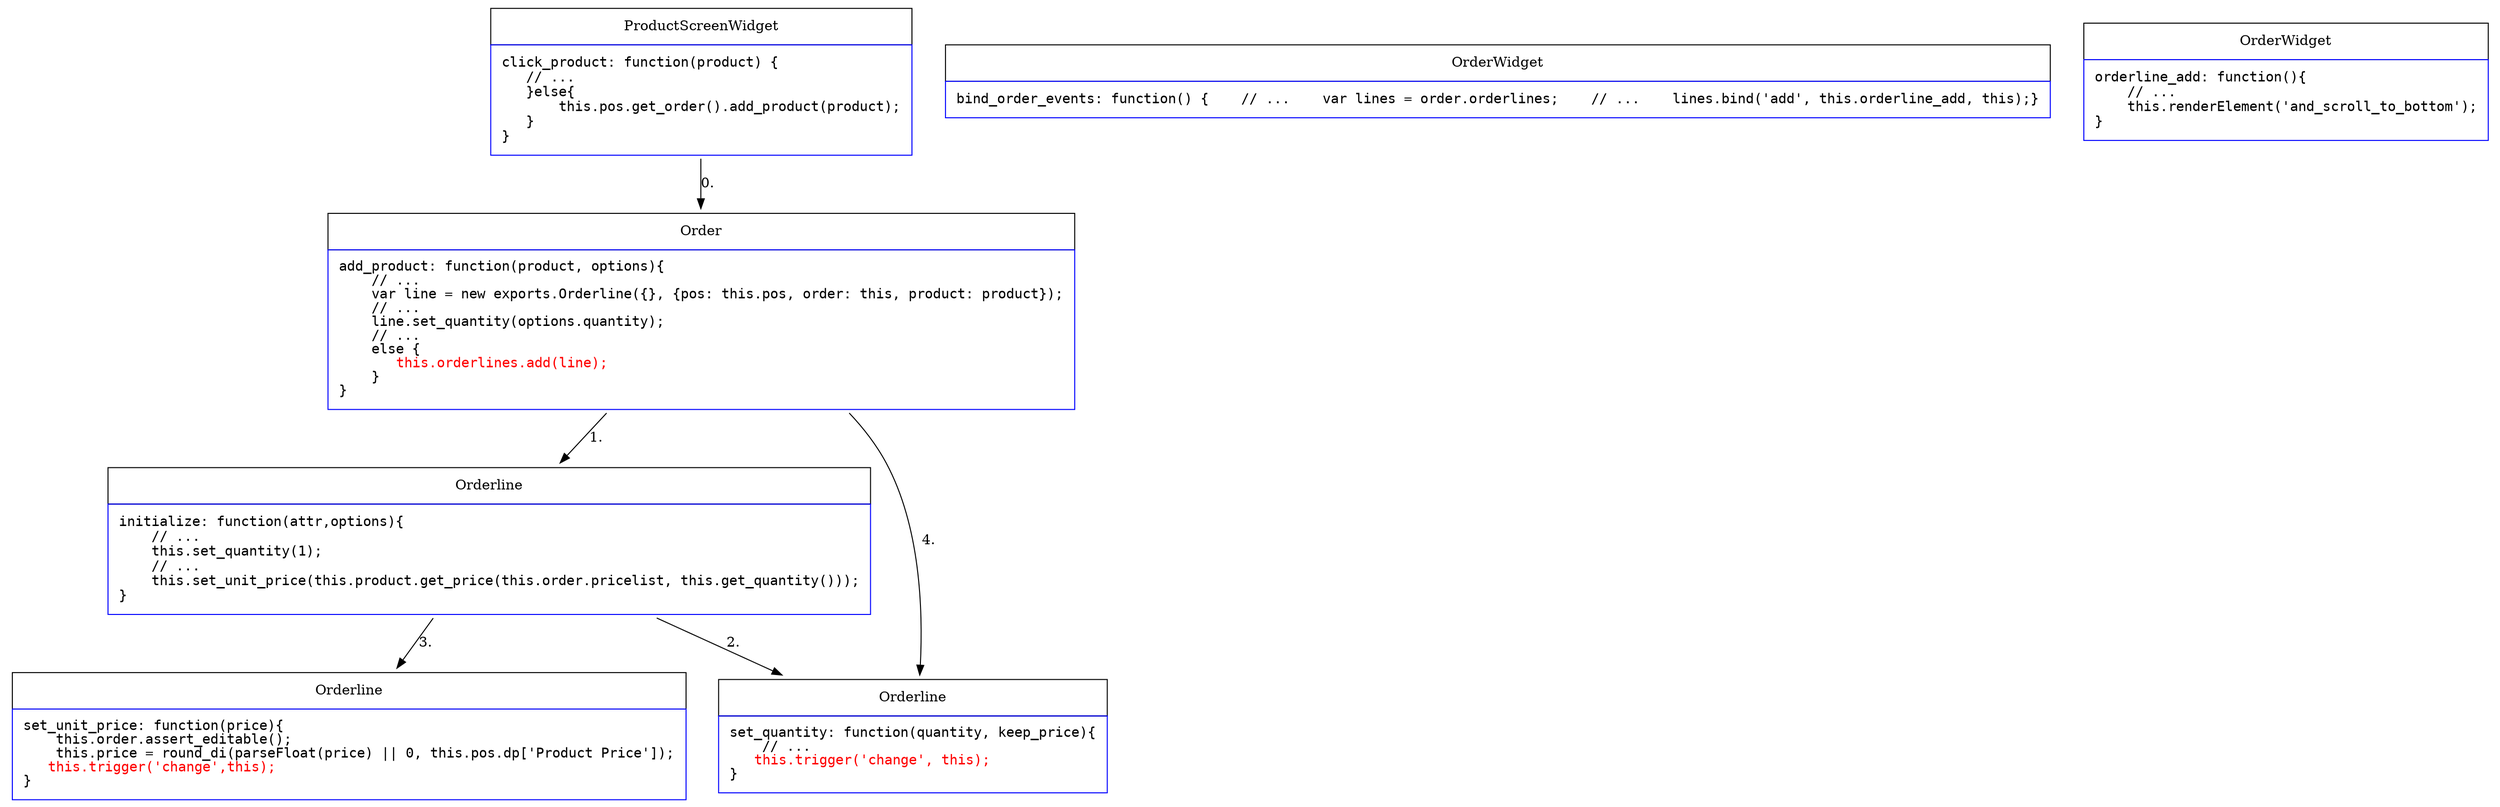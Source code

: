 digraph d {
        bgcolor="transparent";
        // rankdir="RL";

        // "website.layout" [shape=circle,style=wedged,fillcolor="red:blue"];

        click_product [shape=none, label=<
        <TABLE BORDER="0" CELLBORDER="1" CELLPADDING="10" CELLSPACING="0">
           <TR><TD>ProductScreenWidget</TD></TR>
           <TR>
             <TD COLOR="blue" ALIGN="left" BALIGN="left" HREF="https://github.com/odoo/odoo/blob/70fc0ff01386a04a33883293fa35d2233701a761/addons/point_of_sale/static/src/js/screens.js#L1087"><FONT FACE="monospace">
click_product: function(product) {<BR/>
   // ...<BR/>
   }else{<BR/>
       this.pos.get_order().add_product(product);<BR/>
   }<BR/>
}</FONT></TD>
</TR>
        </TABLE>
        >];

        add_product [shape=none, label=<
        <TABLE BORDER="0" CELLBORDER="1" CELLPADDING="10" CELLSPACING="0">
           <TR><TD>Order</TD></TR>
           <TR>
             <TD COLOR="blue" ALIGN="left" BALIGN="left" HREF="https://github.com/odoo/odoo/blob/70fc0ff01386a04a33883293fa35d2233701a761/addons/point_of_sale/static/src/js/models.js#L2353"><FONT FACE="monospace">
add_product: function(product, options){<BR/>
    // ...<BR/>
    var line = new exports.Orderline({}, {pos: this.pos, order: this, product: product});<BR/>
    // ...<BR/>
    line.set_quantity(options.quantity);<BR/>
    // ...<BR/>
    else {<BR/>
       <FONT FACE="monospace" COLOR="red">this.orderlines.add(line);</FONT><BR/>
    }<BR/>
}</FONT></TD>
</TR>
        </TABLE>
        >];

        orderline_initialize [shape=none, label=<
        <TABLE BORDER="0" CELLBORDER="1" CELLPADDING="10" CELLSPACING="0">
           <TR><TD>Orderline</TD></TR>
           <TR>
             <TD COLOR="blue" ALIGN="left" BALIGN="left" HREF="https://github.com/odoo/odoo/blob/70fc0ff01386a04a33883293fa35d2233701a761/addons/point_of_sale/static/src/js/models.js#L1342"><FONT FACE="monospace">
initialize: function(attr,options){<BR/>
    // ...<BR/>
    this.set_quantity(1);<BR/>
    // ...<BR/>
    this.set_unit_price(this.product.get_price(this.order.pricelist, this.get_quantity()));<BR/>
}</FONT></TD>
</TR>
        </TABLE>
        >];

        orderline_set_unit_price [shape=none, label=<
        <TABLE BORDER="0" CELLBORDER="1" CELLPADDING="10" CELLSPACING="0">
           <TR><TD>Orderline</TD></TR>
           <TR>
             <TD COLOR="blue" ALIGN="left" BALIGN="left" HREF="https://github.com/odoo/odoo/blob/70fc0ff01386a04a33883293fa35d2233701a761/addons/point_of_sale/static/src/js/models.js#L1645"><FONT FACE="monospace">
set_unit_price: function(price){<BR/>
    this.order.assert_editable();<BR/>
    this.price = round_di(parseFloat(price) || 0, this.pos.dp['Product Price']);<BR/>
   <FONT FACE="monospace" COLOR="red">this.trigger('change',this);</FONT><BR/>
}</FONT></TD>
</TR>
        </TABLE>
        >];

        orderline_set_quantity [shape=none, label=<
        <TABLE BORDER="0" CELLBORDER="1" CELLPADDING="10" CELLSPACING="0">
           <TR><TD>Orderline</TD></TR>
           <TR>
             <TD COLOR="blue" ALIGN="left" BALIGN="left" HREF="https://github.com/odoo/odoo/blob/70fc0ff01386a04a33883293fa35d2233701a761/addons/point_of_sale/static/src/js/models.js#L1425"><FONT FACE="monospace">
set_quantity: function(quantity, keep_price){<BR/>
    // ...<BR/>
   <FONT FACE="monospace" COLOR="red">this.trigger('change', this);</FONT><BR/>
}</FONT></TD>
</TR>
        </TABLE>
        >];

        // rendering
        render_orderwidget_bind [shape=none, label=<
        <TABLE BORDER="0" CELLBORDER="1" CELLPADDING="10" CELLSPACING="0">
           <TR><TD>OrderWidget</TD></TR>
           <TR>
             <TD COLOR="blue" ALIGN="left" BALIGN="left" HREF="https://github.com/odoo/odoo/blob/70fc0ff01386a04a33883293fa35d2233701a761/addons/point_of_sale/static/src/js/screens.js#L594"><FONT FACE="monospace">
bind_order_events: function() {
    // ...
    var lines = order.orderlines;
    // ...
    lines.bind('add', this.orderline_add, this);
}</FONT></TD>
</TR>
    </TABLE>
    >];

    render_orderline_add [shape=none, label=<
        <TABLE BORDER="0" CELLBORDER="1" CELLPADDING="10" CELLSPACING="0">
           <TR><TD>OrderWidget</TD></TR>
           <TR>
             <TD COLOR="blue" ALIGN="left" BALIGN="left" HREF="https://github.com/odoo/odoo/blob/70fc0ff01386a04a33883293fa35d2233701a761/addons/point_of_sale/static/src/js/screens.js#L581"><FONT FACE="monospace">
orderline_add: function(){<BR/>
    // ...<BR/>
    this.renderElement('and_scroll_to_bottom');<BR/>
}</FONT></TD>
</TR>
        </TABLE>
        >];

        click_product -> add_product [label="0."];
        add_product -> orderline_initialize [label="1."];
        orderline_initialize -> orderline_set_quantity [label="2."];
        orderline_initialize -> orderline_set_unit_price [label="3."];
        add_product -> orderline_set_quantity [label="4."];

        
}